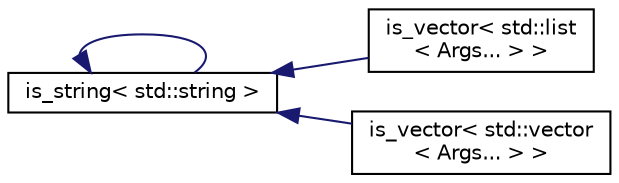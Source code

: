 digraph "Graphical Class Hierarchy"
{
  edge [fontname="Helvetica",fontsize="10",labelfontname="Helvetica",labelfontsize="10"];
  node [fontname="Helvetica",fontsize="10",shape=record];
  rankdir="LR";
  Node0 [label="true_type",height=0.2,width=0.4,color="grey75", fillcolor="white", style="filled"];
  Node0 -> Node0 [dir="back",color="midnightblue",fontsize="10",style="solid",fontname="Helvetica"];
  Node0 [label="is_string\< std::string \>",height=0.2,width=0.4,color="black", fillcolor="white", style="filled",URL="$structis__string_3_01std_1_1string_01_4.html"];
  Node0 -> Node2 [dir="back",color="midnightblue",fontsize="10",style="solid",fontname="Helvetica"];
  Node2 [label="is_vector\< std::list\l\< Args... \> \>",height=0.2,width=0.4,color="black", fillcolor="white", style="filled",URL="$structis__vector_3_01std_1_1list_3_01_args_8_8_8_01_4_01_4.html"];
  Node0 -> Node3 [dir="back",color="midnightblue",fontsize="10",style="solid",fontname="Helvetica"];
  Node3 [label="is_vector\< std::vector\l\< Args... \> \>",height=0.2,width=0.4,color="black", fillcolor="white", style="filled",URL="$structis__vector_3_01std_1_1vector_3_01_args_8_8_8_01_4_01_4.html"];
}
